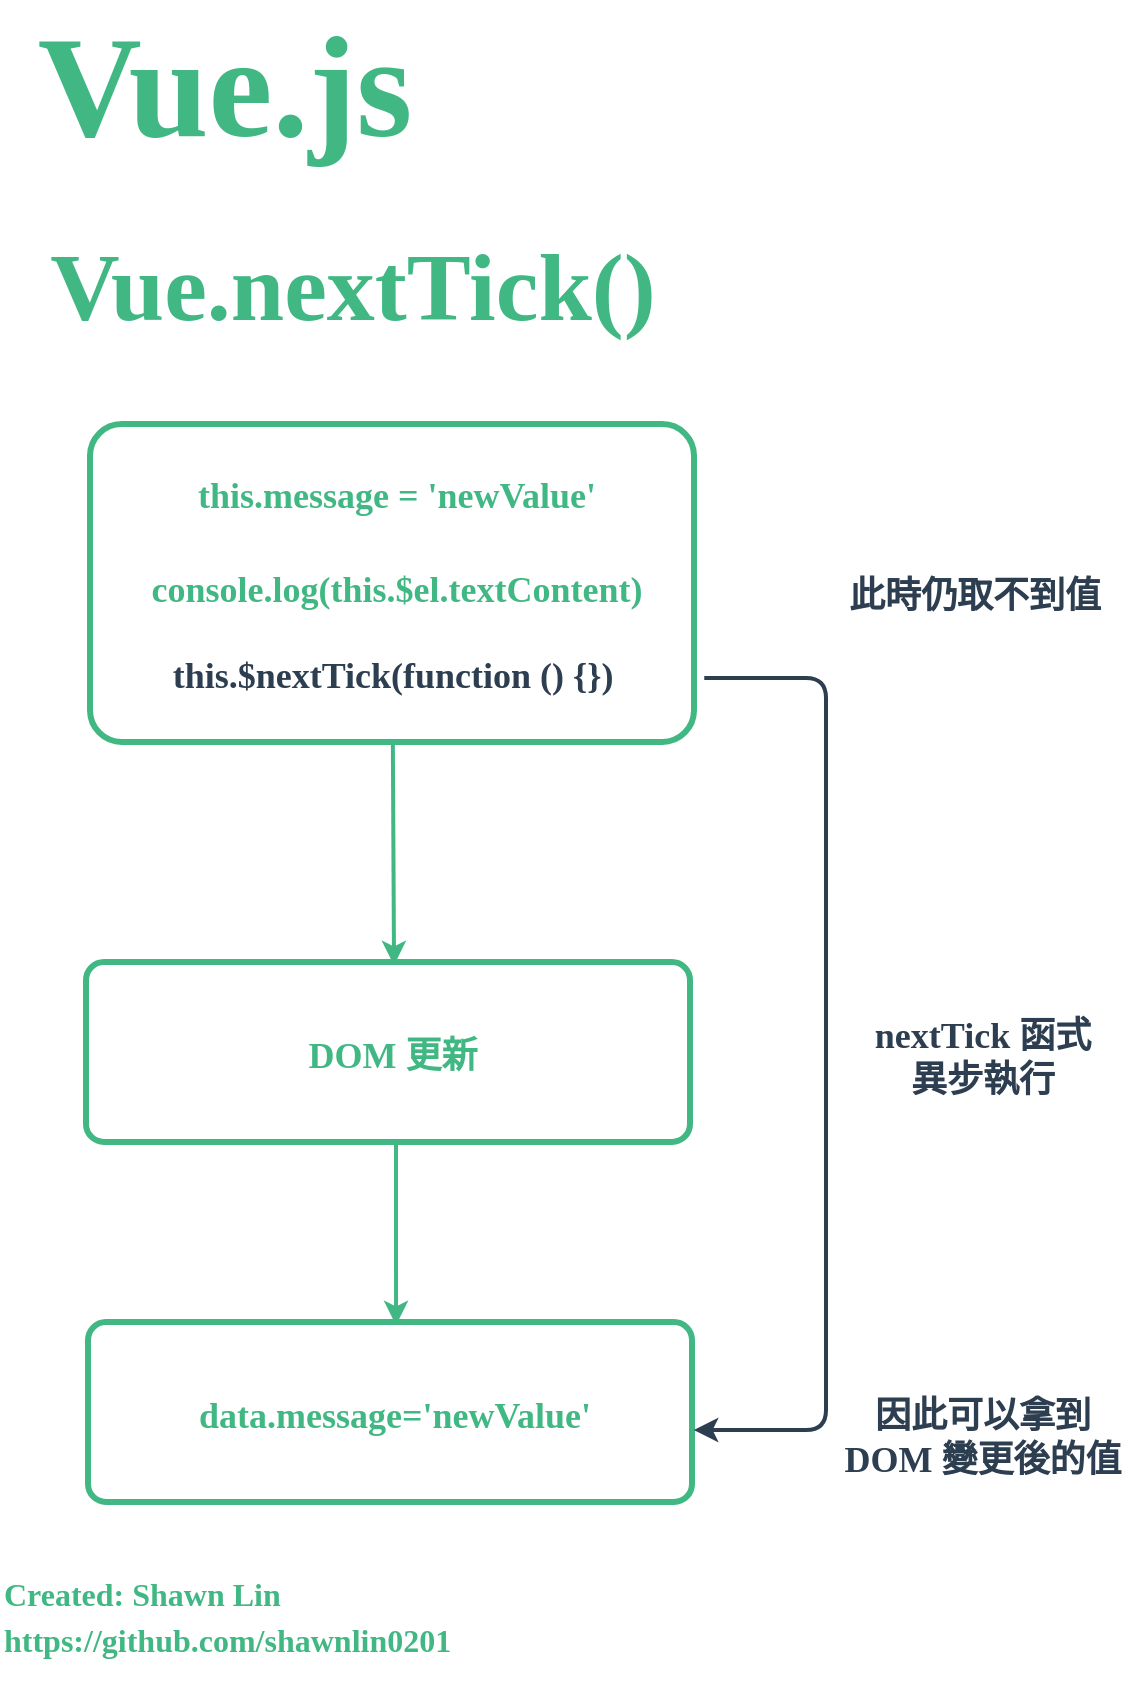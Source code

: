 <mxfile version="12.6.5" type="device"><diagram id="e77zAt50TlITSifEpQYn" name="第1頁"><mxGraphModel dx="1408" dy="748" grid="1" gridSize="10" guides="0" tooltips="0" connect="0" arrows="0" fold="1" page="1" pageScale="1" pageWidth="600" pageHeight="900" background="none" math="0" shadow="0" extFonts="Noto Sans TC^https://fonts.googleapis.com/css?family=Noto+Sans+TC"><root><mxCell id="0"/><mxCell id="1" style="locked=1;" parent="0"/><mxCell id="dkGHUWMA_UvMtV9ItReM-2" value="flow" style="locked=1;" parent="0"/><mxCell id="dkGHUWMA_UvMtV9ItReM-7" value="text" style="" parent="0"/><mxCell id="dkGHUWMA_UvMtV9ItReM-8" value="&lt;font style=&quot;font-size: 72px&quot; color=&quot;#41b883&quot;&gt;Vue.js&lt;/font&gt;" style="text;html=1;align=center;verticalAlign=middle;resizable=0;points=[];autosize=1;fontFamily=Noto Sans TC;FType=g;strokeWidth=1;fontSize=36;fontStyle=1" parent="dkGHUWMA_UvMtV9ItReM-7" vertex="1"><mxGeometry x="35" y="31" width="208" height="63" as="geometry"/></mxCell><mxCell id="dkGHUWMA_UvMtV9ItReM-12" value="&lt;font size=&quot;1&quot; color=&quot;#41b883&quot;&gt;&lt;b style=&quot;font-size: 48px&quot;&gt;Vue.nextTick()&lt;/b&gt;&lt;/font&gt;" style="text;html=1;align=center;verticalAlign=middle;resizable=0;points=[];autosize=1;fontFamily=Noto Sans TC;FType=g;strokeWidth=1;fontSize=36;" parent="dkGHUWMA_UvMtV9ItReM-7" vertex="1"><mxGeometry x="40" y="130" width="326" height="63" as="geometry"/></mxCell><mxCell id="dkGHUWMA_UvMtV9ItReM-16" value="&lt;font color=&quot;#ffffff&quot; face=&quot;noto sans tc&quot;&gt;&lt;span style=&quot;font-size: 18px&quot;&gt;執行主程式&lt;/span&gt;&lt;/font&gt;" style="rounded=1;arcSize=10;whiteSpace=wrap;html=1;align=center;strokeWidth=3;fillColor=#FFFFFF;fontSize=20;strokeColor=#41B883;labelBackgroundColor=none;verticalAlign=middle;" parent="dkGHUWMA_UvMtV9ItReM-7" vertex="1"><mxGeometry x="72" y="231" width="302" height="159" as="geometry"/></mxCell><mxCell id="6z0uu44GhMBgSt_ickf0-4" value="" style="endArrow=classic;html=1;strokeWidth=2;strokeColor=#41B883;entryX=0.51;entryY=0.018;entryDx=0;entryDy=0;entryPerimeter=0;" parent="dkGHUWMA_UvMtV9ItReM-7" source="dkGHUWMA_UvMtV9ItReM-16" edge="1" target="WINgepXB-XLmg96_eI5d-4"><mxGeometry width="50" height="50" relative="1" as="geometry"><mxPoint x="225" y="284.5" as="sourcePoint"/><mxPoint x="222" y="430" as="targetPoint"/></mxGeometry></mxCell><mxCell id="6z0uu44GhMBgSt_ickf0-6" value="&lt;font color=&quot;#41b883&quot; face=&quot;Noto Sans TC&quot;&gt;&lt;span style=&quot;font-size: 18px&quot;&gt;&lt;b&gt;this.message = 'newValue'&lt;/b&gt;&lt;/span&gt;&lt;/font&gt;" style="text;html=1;align=center;" parent="dkGHUWMA_UvMtV9ItReM-7" vertex="1"><mxGeometry x="167" y="250" width="116" height="32" as="geometry"/></mxCell><mxCell id="6z0uu44GhMBgSt_ickf0-38" value="&lt;div style=&quot;font-size: 16px&quot;&gt;&lt;b&gt;&lt;font style=&quot;font-size: 16px&quot; face=&quot;Noto Sans TC&quot; color=&quot;#41b883&quot;&gt;Created: Shawn Lin&lt;/font&gt;&lt;/b&gt;&lt;/div&gt;&lt;div style=&quot;font-size: 16px&quot;&gt;&lt;font style=&quot;font-size: 16px&quot; face=&quot;Noto Sans TC&quot; color=&quot;#41b883&quot;&gt;&lt;b&gt;https://github.com/shawnlin0201&lt;/b&gt;&lt;/font&gt;&lt;b style=&quot;font-size: 21px ; color: rgb(141 , 102 , 72) ; font-family: &amp;#34;noto sans tc&amp;#34;&quot;&gt;&lt;span style=&quot;font-size: 20px&quot;&gt;&lt;br&gt;&lt;/span&gt;&lt;/b&gt;&lt;/div&gt;" style="text;html=1;align=left;fillColor=none;labelBackgroundColor=none;" parent="dkGHUWMA_UvMtV9ItReM-7" vertex="1"><mxGeometry x="27" y="800" width="258" height="60" as="geometry"/></mxCell><mxCell id="WINgepXB-XLmg96_eI5d-2" value="&lt;font color=&quot;#41b883&quot; face=&quot;Noto Sans TC&quot;&gt;&lt;span style=&quot;font-size: 18px&quot;&gt;&lt;b&gt;console.log(this.$el.textContent)&lt;/b&gt;&lt;/span&gt;&lt;/font&gt;" style="text;html=1;align=center;" vertex="1" parent="dkGHUWMA_UvMtV9ItReM-7"><mxGeometry x="167" y="297" width="116" height="32" as="geometry"/></mxCell><mxCell id="WINgepXB-XLmg96_eI5d-3" value="&lt;font face=&quot;Noto Sans TC&quot; color=&quot;#2c3e50&quot;&gt;&lt;span style=&quot;font-size: 18px&quot;&gt;&lt;b&gt;此時仍取不到值&lt;/b&gt;&lt;/span&gt;&lt;/font&gt;" style="text;html=1;align=center;" vertex="1" parent="dkGHUWMA_UvMtV9ItReM-7"><mxGeometry x="456" y="300" width="116" height="32" as="geometry"/></mxCell><mxCell id="WINgepXB-XLmg96_eI5d-4" value="&lt;font color=&quot;#ffffff&quot; face=&quot;noto sans tc&quot;&gt;&lt;span style=&quot;font-size: 18px&quot;&gt;執行主程式&lt;/span&gt;&lt;/font&gt;" style="rounded=1;arcSize=10;whiteSpace=wrap;html=1;align=center;strokeWidth=3;fillColor=#FFFFFF;fontSize=20;strokeColor=#41B883;labelBackgroundColor=none;verticalAlign=middle;" vertex="1" parent="dkGHUWMA_UvMtV9ItReM-7"><mxGeometry x="70" y="500" width="302" height="90" as="geometry"/></mxCell><mxCell id="WINgepXB-XLmg96_eI5d-6" value="&lt;font color=&quot;#41b883&quot; face=&quot;Noto Sans TC&quot;&gt;&lt;span style=&quot;font-size: 18px&quot;&gt;&lt;b&gt;DOM 更新&lt;/b&gt;&lt;/span&gt;&lt;/font&gt;" style="text;html=1;align=center;" vertex="1" parent="dkGHUWMA_UvMtV9ItReM-7"><mxGeometry x="165" y="530" width="116" height="32" as="geometry"/></mxCell><mxCell id="WINgepXB-XLmg96_eI5d-13" value="" style="endArrow=classic;html=1;strokeWidth=2;strokeColor=#41B883;entryX=0.51;entryY=0.018;entryDx=0;entryDy=0;entryPerimeter=0;" edge="1" parent="dkGHUWMA_UvMtV9ItReM-7" target="WINgepXB-XLmg96_eI5d-14"><mxGeometry width="50" height="50" relative="1" as="geometry"><mxPoint x="225" y="590" as="sourcePoint"/><mxPoint x="223" y="605" as="targetPoint"/></mxGeometry></mxCell><mxCell id="WINgepXB-XLmg96_eI5d-14" value="&lt;font color=&quot;#ffffff&quot; face=&quot;noto sans tc&quot;&gt;&lt;span style=&quot;font-size: 18px&quot;&gt;執行主程式&lt;/span&gt;&lt;/font&gt;" style="rounded=1;arcSize=10;whiteSpace=wrap;html=1;align=center;strokeWidth=3;fillColor=#FFFFFF;fontSize=20;strokeColor=#41B883;labelBackgroundColor=none;verticalAlign=middle;" vertex="1" parent="dkGHUWMA_UvMtV9ItReM-7"><mxGeometry x="71" y="680" width="302" height="90" as="geometry"/></mxCell><mxCell id="WINgepXB-XLmg96_eI5d-15" value="&lt;font color=&quot;#41b883&quot; face=&quot;Noto Sans TC&quot;&gt;&lt;span style=&quot;font-size: 18px&quot;&gt;&lt;b&gt;data.message='newValue'&lt;/b&gt;&lt;/span&gt;&lt;/font&gt;" style="text;html=1;align=center;" vertex="1" parent="dkGHUWMA_UvMtV9ItReM-7"><mxGeometry x="166" y="710" width="116" height="32" as="geometry"/></mxCell><mxCell id="WINgepXB-XLmg96_eI5d-16" value="&lt;font face=&quot;Noto Sans TC&quot; color=&quot;#2c3e50&quot;&gt;&lt;span style=&quot;font-size: 18px&quot;&gt;&lt;b&gt;this.$nextTick(function () {})&lt;/b&gt;&lt;/span&gt;&lt;/font&gt;" style="text;html=1;align=center;" vertex="1" parent="dkGHUWMA_UvMtV9ItReM-7"><mxGeometry x="165" y="340" width="116" height="32" as="geometry"/></mxCell><mxCell id="WINgepXB-XLmg96_eI5d-21" value="" style="endArrow=classic;html=1;strokeWidth=2;strokeColor=#2C3E50;exitX=1.017;exitY=0.799;exitDx=0;exitDy=0;exitPerimeter=0;entryX=1.003;entryY=0.6;entryDx=0;entryDy=0;entryPerimeter=0;" edge="1" parent="dkGHUWMA_UvMtV9ItReM-7" source="dkGHUWMA_UvMtV9ItReM-16" target="WINgepXB-XLmg96_eI5d-14"><mxGeometry width="50" height="50" relative="1" as="geometry"><mxPoint x="70.004" y="370" as="sourcePoint"/><mxPoint x="460" y="733" as="targetPoint"/><Array as="points"><mxPoint x="440" y="358"/><mxPoint x="440" y="734"/></Array></mxGeometry></mxCell><mxCell id="WINgepXB-XLmg96_eI5d-22" value="&lt;font face=&quot;Noto Sans TC&quot; color=&quot;#2c3e50&quot;&gt;&lt;span style=&quot;font-size: 18px&quot;&gt;&lt;b&gt;nextTick 函式&lt;br&gt;異步執行&lt;/b&gt;&lt;/span&gt;&lt;/font&gt;" style="text;html=1;align=center;" vertex="1" parent="dkGHUWMA_UvMtV9ItReM-7"><mxGeometry x="460" y="520" width="116" height="32" as="geometry"/></mxCell><mxCell id="WINgepXB-XLmg96_eI5d-23" value="&lt;font color=&quot;#2c3e50&quot; face=&quot;Noto Sans TC&quot;&gt;&lt;span style=&quot;font-size: 18px&quot;&gt;&lt;b&gt;因此可以拿到&lt;br&gt;DOM 變更後的值&lt;/b&gt;&lt;/span&gt;&lt;/font&gt;" style="text;html=1;align=center;" vertex="1" parent="dkGHUWMA_UvMtV9ItReM-7"><mxGeometry x="460" y="710" width="116" height="32" as="geometry"/></mxCell></root></mxGraphModel></diagram></mxfile>